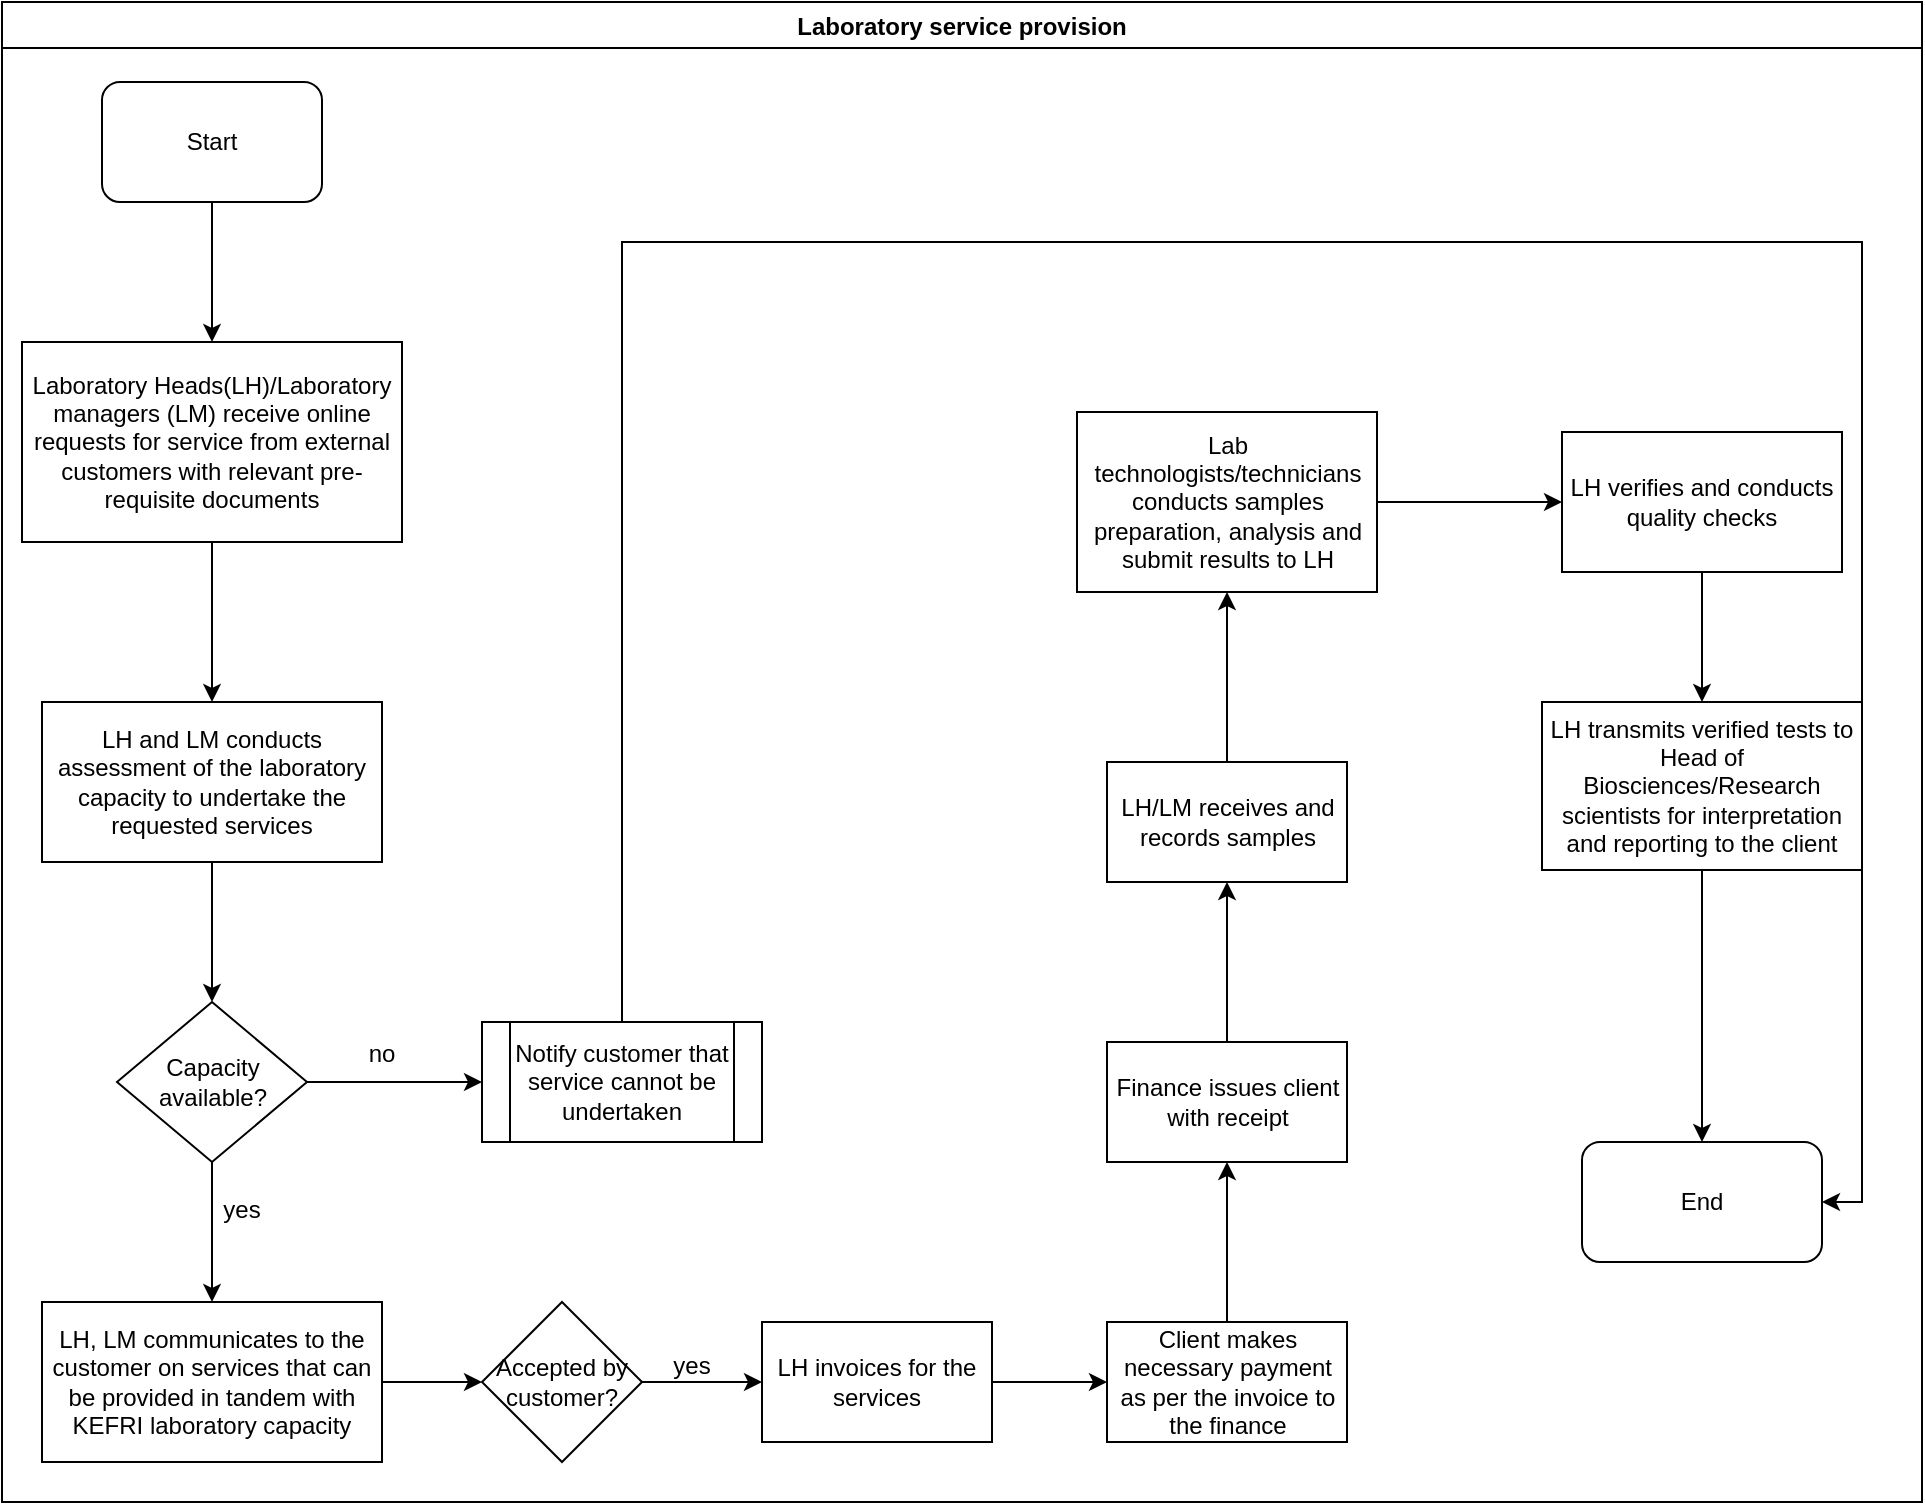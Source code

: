 <mxfile version="14.2.9" type="github">
  <diagram id="u2Lfl0CyCX90pYlNHBRl" name="Page-1">
    <mxGraphModel dx="1038" dy="547" grid="1" gridSize="10" guides="1" tooltips="1" connect="1" arrows="1" fold="1" page="1" pageScale="1" pageWidth="1169" pageHeight="827" math="0" shadow="0">
      <root>
        <mxCell id="0" />
        <mxCell id="1" parent="0" />
        <mxCell id="owX5hunnjYHMZfTFLBNj-1" value="Laboratory service provision" style="swimlane;" vertex="1" parent="1">
          <mxGeometry x="10" y="10" width="960" height="750" as="geometry" />
        </mxCell>
        <mxCell id="owX5hunnjYHMZfTFLBNj-2" value="Start" style="rounded=1;whiteSpace=wrap;html=1;" vertex="1" parent="owX5hunnjYHMZfTFLBNj-1">
          <mxGeometry x="50" y="40" width="110" height="60" as="geometry" />
        </mxCell>
        <mxCell id="owX5hunnjYHMZfTFLBNj-3" value="Laboratory Heads(LH)/Laboratory managers (LM) receive online requests for service from external customers with relevant pre-requisite documents" style="rounded=0;whiteSpace=wrap;html=1;" vertex="1" parent="owX5hunnjYHMZfTFLBNj-1">
          <mxGeometry x="10" y="170" width="190" height="100" as="geometry" />
        </mxCell>
        <mxCell id="owX5hunnjYHMZfTFLBNj-4" value="" style="edgeStyle=orthogonalEdgeStyle;rounded=0;orthogonalLoop=1;jettySize=auto;html=1;" edge="1" parent="owX5hunnjYHMZfTFLBNj-1" source="owX5hunnjYHMZfTFLBNj-2" target="owX5hunnjYHMZfTFLBNj-3">
          <mxGeometry relative="1" as="geometry">
            <mxPoint x="105" y="180" as="targetPoint" />
          </mxGeometry>
        </mxCell>
        <mxCell id="owX5hunnjYHMZfTFLBNj-5" value="LH and LM conducts assessment of the laboratory capacity to undertake the requested services" style="whiteSpace=wrap;html=1;rounded=0;" vertex="1" parent="owX5hunnjYHMZfTFLBNj-1">
          <mxGeometry x="20" y="350" width="170" height="80" as="geometry" />
        </mxCell>
        <mxCell id="owX5hunnjYHMZfTFLBNj-6" value="" style="edgeStyle=orthogonalEdgeStyle;rounded=0;orthogonalLoop=1;jettySize=auto;html=1;" edge="1" parent="owX5hunnjYHMZfTFLBNj-1" source="owX5hunnjYHMZfTFLBNj-3" target="owX5hunnjYHMZfTFLBNj-5">
          <mxGeometry relative="1" as="geometry" />
        </mxCell>
        <mxCell id="owX5hunnjYHMZfTFLBNj-7" value="&lt;div&gt;Capacity&lt;/div&gt;&lt;div&gt;available?&lt;br&gt;&lt;/div&gt;" style="rhombus;whiteSpace=wrap;html=1;rounded=0;" vertex="1" parent="owX5hunnjYHMZfTFLBNj-1">
          <mxGeometry x="57.5" y="500" width="95" height="80" as="geometry" />
        </mxCell>
        <mxCell id="owX5hunnjYHMZfTFLBNj-8" value="" style="edgeStyle=orthogonalEdgeStyle;rounded=0;orthogonalLoop=1;jettySize=auto;html=1;" edge="1" parent="owX5hunnjYHMZfTFLBNj-1" source="owX5hunnjYHMZfTFLBNj-5" target="owX5hunnjYHMZfTFLBNj-7">
          <mxGeometry relative="1" as="geometry" />
        </mxCell>
        <mxCell id="owX5hunnjYHMZfTFLBNj-9" value="yes" style="text;html=1;strokeColor=none;fillColor=none;align=center;verticalAlign=middle;whiteSpace=wrap;rounded=0;" vertex="1" parent="owX5hunnjYHMZfTFLBNj-1">
          <mxGeometry x="99.5" y="594" width="40" height="20" as="geometry" />
        </mxCell>
        <mxCell id="owX5hunnjYHMZfTFLBNj-10" value="Notify customer that service cannot be undertaken" style="shape=process;whiteSpace=wrap;html=1;backgroundOutline=1;" vertex="1" parent="owX5hunnjYHMZfTFLBNj-1">
          <mxGeometry x="240" y="510" width="140" height="60" as="geometry" />
        </mxCell>
        <mxCell id="owX5hunnjYHMZfTFLBNj-11" value="" style="edgeStyle=orthogonalEdgeStyle;rounded=0;orthogonalLoop=1;jettySize=auto;html=1;" edge="1" parent="owX5hunnjYHMZfTFLBNj-1" source="owX5hunnjYHMZfTFLBNj-7" target="owX5hunnjYHMZfTFLBNj-10">
          <mxGeometry relative="1" as="geometry">
            <mxPoint x="220" y="540" as="targetPoint" />
          </mxGeometry>
        </mxCell>
        <mxCell id="owX5hunnjYHMZfTFLBNj-13" value="LH verifies and conducts quality checks" style="whiteSpace=wrap;html=1;rounded=0;" vertex="1" parent="owX5hunnjYHMZfTFLBNj-1">
          <mxGeometry x="780" y="215" width="140" height="70" as="geometry" />
        </mxCell>
        <mxCell id="owX5hunnjYHMZfTFLBNj-14" value="" style="edgeStyle=orthogonalEdgeStyle;rounded=0;orthogonalLoop=1;jettySize=auto;html=1;" edge="1" parent="owX5hunnjYHMZfTFLBNj-1" source="owX5hunnjYHMZfTFLBNj-12" target="owX5hunnjYHMZfTFLBNj-13">
          <mxGeometry relative="1" as="geometry" />
        </mxCell>
        <mxCell id="owX5hunnjYHMZfTFLBNj-15" value="LH transmits verified tests to Head of Biosciences/Research scientists for interpretation and reporting to the client" style="whiteSpace=wrap;html=1;rounded=0;" vertex="1" parent="owX5hunnjYHMZfTFLBNj-1">
          <mxGeometry x="770" y="350" width="160" height="84" as="geometry" />
        </mxCell>
        <mxCell id="owX5hunnjYHMZfTFLBNj-16" value="" style="edgeStyle=orthogonalEdgeStyle;rounded=0;orthogonalLoop=1;jettySize=auto;html=1;" edge="1" parent="owX5hunnjYHMZfTFLBNj-1" source="owX5hunnjYHMZfTFLBNj-13" target="owX5hunnjYHMZfTFLBNj-15">
          <mxGeometry relative="1" as="geometry" />
        </mxCell>
        <mxCell id="owX5hunnjYHMZfTFLBNj-17" value="End" style="rounded=1;whiteSpace=wrap;html=1;" vertex="1" parent="owX5hunnjYHMZfTFLBNj-1">
          <mxGeometry x="790" y="570" width="120" height="60" as="geometry" />
        </mxCell>
        <mxCell id="owX5hunnjYHMZfTFLBNj-18" value="" style="edgeStyle=orthogonalEdgeStyle;rounded=0;orthogonalLoop=1;jettySize=auto;html=1;entryX=0.5;entryY=0;entryDx=0;entryDy=0;" edge="1" parent="owX5hunnjYHMZfTFLBNj-1" source="owX5hunnjYHMZfTFLBNj-15" target="owX5hunnjYHMZfTFLBNj-17">
          <mxGeometry relative="1" as="geometry">
            <mxPoint x="850" y="516" as="targetPoint" />
          </mxGeometry>
        </mxCell>
        <mxCell id="owX5hunnjYHMZfTFLBNj-19" value="no" style="text;html=1;strokeColor=none;fillColor=none;align=center;verticalAlign=middle;whiteSpace=wrap;rounded=0;" vertex="1" parent="owX5hunnjYHMZfTFLBNj-1">
          <mxGeometry x="170" y="516" width="40" height="20" as="geometry" />
        </mxCell>
        <mxCell id="owX5hunnjYHMZfTFLBNj-20" value="" style="edgeStyle=orthogonalEdgeStyle;rounded=0;orthogonalLoop=1;jettySize=auto;html=1;entryX=1;entryY=0.5;entryDx=0;entryDy=0;" edge="1" parent="owX5hunnjYHMZfTFLBNj-1" source="owX5hunnjYHMZfTFLBNj-10" target="owX5hunnjYHMZfTFLBNj-17">
          <mxGeometry relative="1" as="geometry">
            <mxPoint x="310" y="430" as="targetPoint" />
            <Array as="points">
              <mxPoint x="310" y="120" />
              <mxPoint x="930" y="120" />
              <mxPoint x="930" y="600" />
            </Array>
          </mxGeometry>
        </mxCell>
        <mxCell id="owX5hunnjYHMZfTFLBNj-25" value="LH invoices for the services" style="whiteSpace=wrap;html=1;rounded=0;" vertex="1" parent="owX5hunnjYHMZfTFLBNj-1">
          <mxGeometry x="380" y="660" width="115" height="60" as="geometry" />
        </mxCell>
        <mxCell id="owX5hunnjYHMZfTFLBNj-32" value="&lt;div&gt;Accepted by&lt;/div&gt;&lt;div&gt;customer?&lt;br&gt;&lt;/div&gt;" style="rhombus;whiteSpace=wrap;html=1;rounded=0;" vertex="1" parent="owX5hunnjYHMZfTFLBNj-1">
          <mxGeometry x="240" y="650" width="80" height="80" as="geometry" />
        </mxCell>
        <mxCell id="owX5hunnjYHMZfTFLBNj-12" value="Lab technologists/technicians conducts samples preparation, analysis and submit results to LH" style="whiteSpace=wrap;html=1;rounded=0;" vertex="1" parent="owX5hunnjYHMZfTFLBNj-1">
          <mxGeometry x="537.5" y="205" width="150" height="90" as="geometry" />
        </mxCell>
        <mxCell id="owX5hunnjYHMZfTFLBNj-24" value="" style="edgeStyle=orthogonalEdgeStyle;rounded=0;orthogonalLoop=1;jettySize=auto;html=1;exitX=1;exitY=0.5;exitDx=0;exitDy=0;" edge="1" parent="owX5hunnjYHMZfTFLBNj-1" source="owX5hunnjYHMZfTFLBNj-25" target="owX5hunnjYHMZfTFLBNj-27">
          <mxGeometry relative="1" as="geometry">
            <mxPoint x="510" y="690" as="sourcePoint" />
          </mxGeometry>
        </mxCell>
        <mxCell id="owX5hunnjYHMZfTFLBNj-27" value="Client makes necessary payment as per the invoice to the finance" style="whiteSpace=wrap;html=1;rounded=0;" vertex="1" parent="owX5hunnjYHMZfTFLBNj-1">
          <mxGeometry x="552.5" y="660" width="120" height="60" as="geometry" />
        </mxCell>
        <mxCell id="owX5hunnjYHMZfTFLBNj-29" value="Finance issues client with receipt" style="whiteSpace=wrap;html=1;rounded=0;" vertex="1" parent="owX5hunnjYHMZfTFLBNj-1">
          <mxGeometry x="552.5" y="520" width="120" height="60" as="geometry" />
        </mxCell>
        <mxCell id="owX5hunnjYHMZfTFLBNj-26" value="" style="edgeStyle=orthogonalEdgeStyle;rounded=0;orthogonalLoop=1;jettySize=auto;html=1;" edge="1" parent="owX5hunnjYHMZfTFLBNj-1" source="owX5hunnjYHMZfTFLBNj-27" target="owX5hunnjYHMZfTFLBNj-29">
          <mxGeometry relative="1" as="geometry" />
        </mxCell>
        <mxCell id="owX5hunnjYHMZfTFLBNj-30" value="" style="edgeStyle=orthogonalEdgeStyle;rounded=0;orthogonalLoop=1;jettySize=auto;html=1;" edge="1" parent="owX5hunnjYHMZfTFLBNj-1" source="owX5hunnjYHMZfTFLBNj-31" target="owX5hunnjYHMZfTFLBNj-12">
          <mxGeometry relative="1" as="geometry" />
        </mxCell>
        <mxCell id="owX5hunnjYHMZfTFLBNj-31" value="LH/LM receives and records samples" style="whiteSpace=wrap;html=1;rounded=0;" vertex="1" parent="owX5hunnjYHMZfTFLBNj-1">
          <mxGeometry x="552.5" y="380" width="120" height="60" as="geometry" />
        </mxCell>
        <mxCell id="owX5hunnjYHMZfTFLBNj-28" value="" style="edgeStyle=orthogonalEdgeStyle;rounded=0;orthogonalLoop=1;jettySize=auto;html=1;" edge="1" parent="owX5hunnjYHMZfTFLBNj-1" source="owX5hunnjYHMZfTFLBNj-29" target="owX5hunnjYHMZfTFLBNj-31">
          <mxGeometry relative="1" as="geometry" />
        </mxCell>
        <mxCell id="owX5hunnjYHMZfTFLBNj-35" value="" style="edgeStyle=orthogonalEdgeStyle;rounded=0;orthogonalLoop=1;jettySize=auto;html=1;entryX=0;entryY=0.5;entryDx=0;entryDy=0;" edge="1" parent="owX5hunnjYHMZfTFLBNj-1" source="owX5hunnjYHMZfTFLBNj-32" target="owX5hunnjYHMZfTFLBNj-25">
          <mxGeometry relative="1" as="geometry">
            <mxPoint x="380" y="690" as="targetPoint" />
          </mxGeometry>
        </mxCell>
        <mxCell id="owX5hunnjYHMZfTFLBNj-36" value="yes" style="text;html=1;strokeColor=none;fillColor=none;align=center;verticalAlign=middle;whiteSpace=wrap;rounded=0;" vertex="1" parent="owX5hunnjYHMZfTFLBNj-1">
          <mxGeometry x="325" y="672" width="40" height="20" as="geometry" />
        </mxCell>
        <mxCell id="owX5hunnjYHMZfTFLBNj-33" value="" style="edgeStyle=orthogonalEdgeStyle;rounded=0;orthogonalLoop=1;jettySize=auto;html=1;" edge="1" parent="1" source="owX5hunnjYHMZfTFLBNj-22" target="owX5hunnjYHMZfTFLBNj-32">
          <mxGeometry relative="1" as="geometry" />
        </mxCell>
        <mxCell id="owX5hunnjYHMZfTFLBNj-22" value="LH, LM communicates to the customer on services that can be provided in tandem with KEFRI laboratory capacity" style="whiteSpace=wrap;html=1;rounded=0;" vertex="1" parent="1">
          <mxGeometry x="30" y="660" width="170" height="80" as="geometry" />
        </mxCell>
        <mxCell id="owX5hunnjYHMZfTFLBNj-23" value="" style="edgeStyle=orthogonalEdgeStyle;rounded=0;orthogonalLoop=1;jettySize=auto;html=1;" edge="1" parent="1" source="owX5hunnjYHMZfTFLBNj-7" target="owX5hunnjYHMZfTFLBNj-22">
          <mxGeometry relative="1" as="geometry" />
        </mxCell>
      </root>
    </mxGraphModel>
  </diagram>
</mxfile>
